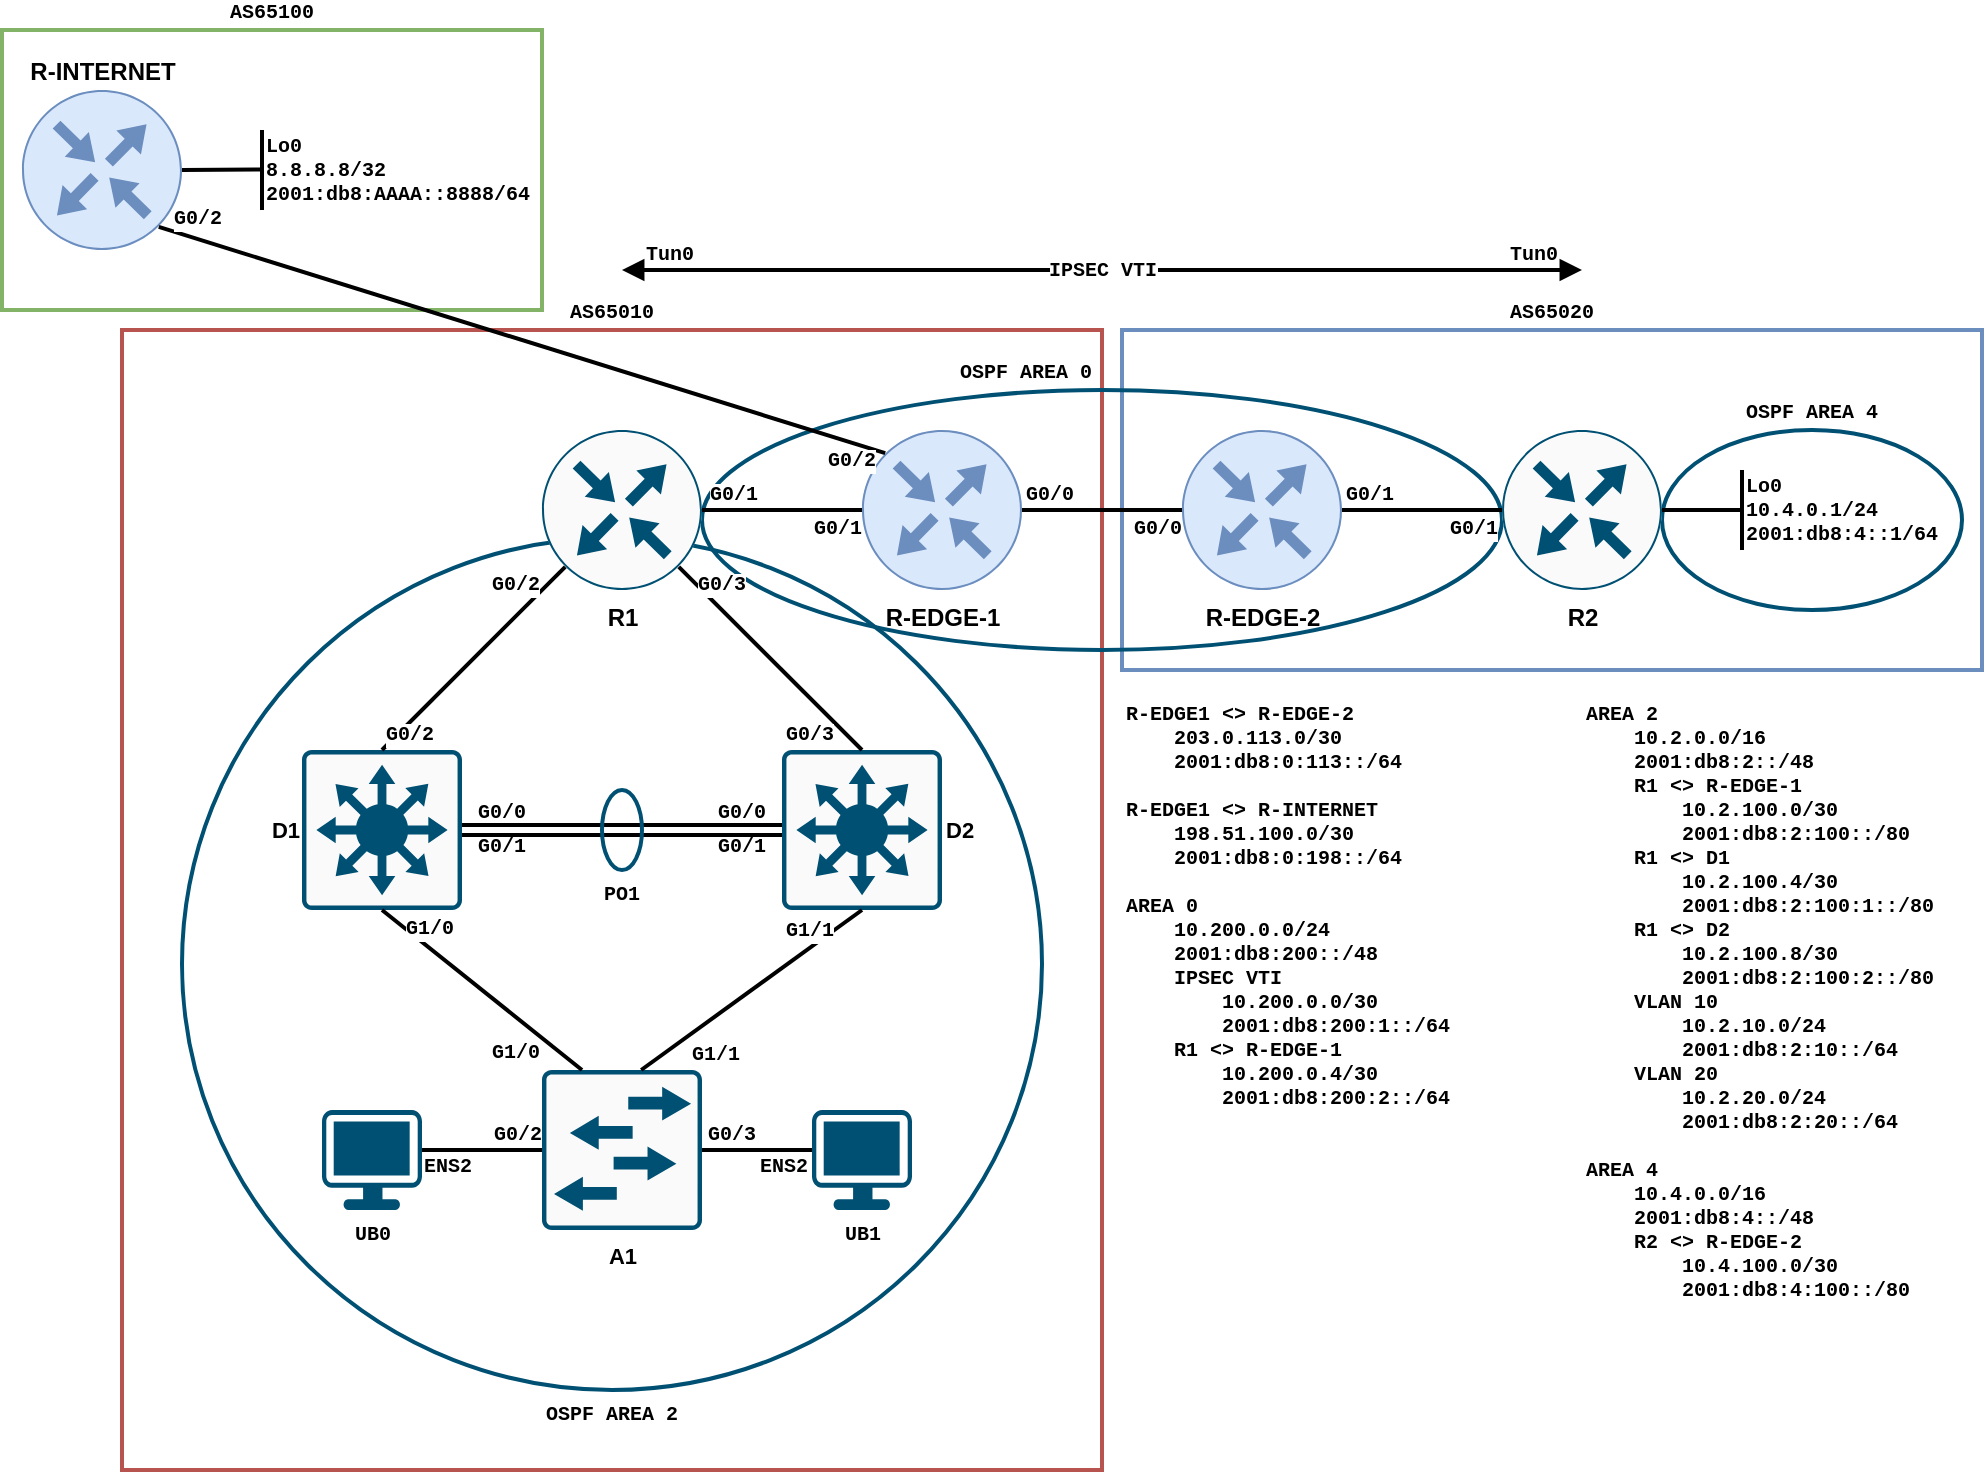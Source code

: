 <mxfile version="15.8.4" type="device"><diagram id="chFtXzUA8_V3sJcirzjv" name="Page-1"><mxGraphModel dx="555" dy="422" grid="1" gridSize="10" guides="1" tooltips="1" connect="1" arrows="1" fold="1" page="1" pageScale="1" pageWidth="1169" pageHeight="827" math="0" shadow="0"><root><mxCell id="0"/><mxCell id="1" parent="0"/><mxCell id="9s6tczKvdwL0yz6AbyHr-32" value="AS65020" style="rounded=0;whiteSpace=wrap;html=1;sketch=0;pointerEvents=1;fontFamily=Courier New;fontSize=10;strokeColor=#6c8ebf;fillColor=none;verticalAlign=bottom;strokeWidth=2;labelPosition=center;verticalLabelPosition=top;align=center;fontStyle=1" parent="1" vertex="1"><mxGeometry x="650" y="220" width="430" height="170" as="geometry"/></mxCell><mxCell id="9s6tczKvdwL0yz6AbyHr-66" value="OSPF AREA 4" style="ellipse;whiteSpace=wrap;html=1;sketch=0;pointerEvents=1;fontFamily=Courier New;fontSize=10;strokeColor=#005073;strokeWidth=2;fillColor=none;verticalAlign=bottom;labelPosition=center;verticalLabelPosition=top;align=center;fontStyle=1" parent="1" vertex="1"><mxGeometry x="920" y="270" width="150" height="90" as="geometry"/></mxCell><mxCell id="9s6tczKvdwL0yz6AbyHr-83" value="AS65100" style="rounded=0;whiteSpace=wrap;html=1;sketch=0;pointerEvents=1;fontFamily=Courier New;fontSize=10;strokeColor=#82b366;fillColor=none;verticalAlign=bottom;strokeWidth=2;labelPosition=center;verticalLabelPosition=top;align=center;fontStyle=1" parent="1" vertex="1"><mxGeometry x="90" y="70" width="270" height="140" as="geometry"/></mxCell><mxCell id="9s6tczKvdwL0yz6AbyHr-67" value="OSPF AREA 2" style="ellipse;whiteSpace=wrap;html=1;sketch=0;pointerEvents=1;fontFamily=Courier New;fontSize=10;strokeColor=#005073;strokeWidth=2;fillColor=none;verticalAlign=top;labelPosition=center;verticalLabelPosition=bottom;align=center;fontStyle=1" parent="1" vertex="1"><mxGeometry x="180" y="324" width="430" height="426" as="geometry"/></mxCell><mxCell id="9s6tczKvdwL0yz6AbyHr-65" value="AS65010" style="rounded=0;whiteSpace=wrap;html=1;sketch=0;pointerEvents=1;fontFamily=Courier New;fontSize=10;strokeColor=#b85450;fillColor=none;verticalAlign=bottom;strokeWidth=2;labelPosition=center;verticalLabelPosition=top;align=center;fontStyle=1" parent="1" vertex="1"><mxGeometry x="150" y="220" width="490" height="570" as="geometry"/></mxCell><mxCell id="9s6tczKvdwL0yz6AbyHr-72" value="OSPF AREA 0" style="ellipse;whiteSpace=wrap;html=1;sketch=0;pointerEvents=1;fontFamily=Courier New;fontSize=10;strokeColor=#005073;strokeWidth=2;fillColor=none;verticalAlign=bottom;labelPosition=left;verticalLabelPosition=top;align=right;fontStyle=1;spacingLeft=0;spacingRight=-197;spacingBottom=0;" parent="1" vertex="1"><mxGeometry x="440" y="250" width="400" height="130" as="geometry"/></mxCell><mxCell id="9s6tczKvdwL0yz6AbyHr-1" value="R-EDGE-1" style="sketch=0;points=[[0.5,0,0],[1,0.5,0],[0.5,1,0],[0,0.5,0],[0.145,0.145,0],[0.856,0.145,0],[0.855,0.856,0],[0.145,0.855,0]];verticalLabelPosition=bottom;html=1;verticalAlign=top;aspect=fixed;align=center;pointerEvents=1;shape=mxgraph.cisco19.rect;prIcon=router;fillColor=#dae8fc;strokeColor=#6c8ebf;fontStyle=1" parent="1" vertex="1"><mxGeometry x="520" y="270" width="80" height="80" as="geometry"/></mxCell><mxCell id="9s6tczKvdwL0yz6AbyHr-7" value="R-EDGE-2" style="sketch=0;points=[[0.5,0,0],[1,0.5,0],[0.5,1,0],[0,0.5,0],[0.145,0.145,0],[0.856,0.145,0],[0.855,0.856,0],[0.145,0.855,0]];verticalLabelPosition=bottom;html=1;verticalAlign=top;aspect=fixed;align=center;pointerEvents=1;shape=mxgraph.cisco19.rect;prIcon=router;fillColor=#dae8fc;strokeColor=#6c8ebf;fontStyle=1" parent="1" vertex="1"><mxGeometry x="680" y="270" width="80" height="80" as="geometry"/></mxCell><mxCell id="9s6tczKvdwL0yz6AbyHr-12" value="" style="endArrow=none;html=1;rounded=0;strokeWidth=2;jumpStyle=gap;endFill=0;exitX=1;exitY=0.5;exitDx=0;exitDy=0;exitPerimeter=0;entryX=0;entryY=0.5;entryDx=0;entryDy=0;entryPerimeter=0;" parent="1" source="9s6tczKvdwL0yz6AbyHr-1" target="9s6tczKvdwL0yz6AbyHr-7" edge="1"><mxGeometry relative="1" as="geometry"><mxPoint x="720" y="340" as="sourcePoint"/><mxPoint x="880" y="340" as="targetPoint"/></mxGeometry></mxCell><mxCell id="9s6tczKvdwL0yz6AbyHr-14" value="G0/0" style="edgeLabel;resizable=0;html=1;align=left;verticalAlign=bottom;sketch=0;pointerEvents=1;strokeColor=#005073;fillColor=#FAFAFA;fontFamily=Courier New;fontStyle=1;fontSize=10;" parent="9s6tczKvdwL0yz6AbyHr-12" connectable="0" vertex="1"><mxGeometry x="-1" relative="1" as="geometry"/></mxCell><mxCell id="9s6tczKvdwL0yz6AbyHr-15" value="G0/0" style="edgeLabel;resizable=0;html=1;align=right;verticalAlign=bottom;sketch=0;pointerEvents=1;strokeColor=#005073;fillColor=#FAFAFA;fontFamily=Courier New;fontStyle=1;fontSize=10;" parent="9s6tczKvdwL0yz6AbyHr-12" connectable="0" vertex="1"><mxGeometry x="1" relative="1" as="geometry"><mxPoint y="17" as="offset"/></mxGeometry></mxCell><mxCell id="9s6tczKvdwL0yz6AbyHr-17" value="" style="endArrow=none;html=1;rounded=0;strokeWidth=2;jumpStyle=gap;endFill=0;exitX=1;exitY=0.5;exitDx=0;exitDy=0;exitPerimeter=0;entryX=0;entryY=0.5;entryDx=0;entryDy=0;entryPerimeter=0;fontFamily=Courier New;fontStyle=1" parent="1" source="9s6tczKvdwL0yz6AbyHr-7" target="9s6tczKvdwL0yz6AbyHr-16" edge="1"><mxGeometry relative="1" as="geometry"><mxPoint x="610" y="320.0" as="sourcePoint"/><mxPoint x="730" y="320.0" as="targetPoint"/></mxGeometry></mxCell><mxCell id="9s6tczKvdwL0yz6AbyHr-18" value="G0/1" style="edgeLabel;resizable=0;html=1;align=left;verticalAlign=bottom;sketch=0;pointerEvents=1;strokeColor=#005073;fillColor=#FAFAFA;fontFamily=Courier New;fontStyle=1;fontSize=10;" parent="9s6tczKvdwL0yz6AbyHr-17" connectable="0" vertex="1"><mxGeometry x="-1" relative="1" as="geometry"/></mxCell><mxCell id="9s6tczKvdwL0yz6AbyHr-19" value="G0/1" style="edgeLabel;resizable=0;html=1;align=right;verticalAlign=bottom;sketch=0;pointerEvents=1;strokeColor=#005073;fillColor=#FAFAFA;fontFamily=Courier New;fontStyle=1;fontSize=10;" parent="9s6tczKvdwL0yz6AbyHr-17" connectable="0" vertex="1"><mxGeometry x="1" relative="1" as="geometry"><mxPoint x="-2" y="17" as="offset"/></mxGeometry></mxCell><mxCell id="9s6tczKvdwL0yz6AbyHr-31" style="edgeStyle=none;rounded=0;jumpStyle=gap;orthogonalLoop=1;jettySize=auto;html=1;exitX=0;exitY=0.5;exitDx=0;exitDy=0;exitPerimeter=0;fontFamily=Courier New;fontSize=10;endArrow=none;endFill=0;strokeWidth=2;align=left;" parent="1" source="9s6tczKvdwL0yz6AbyHr-29" edge="1"><mxGeometry relative="1" as="geometry"><mxPoint x="920" y="310" as="targetPoint"/></mxGeometry></mxCell><mxCell id="9s6tczKvdwL0yz6AbyHr-29" value="Lo0&lt;br style=&quot;font-size: 10px&quot;&gt;10.4.0.1/24&lt;br&gt;2001:db8:4::1/64" style="endArrow=none;html=1;rounded=0;strokeWidth=2;jumpStyle=gap;align=left;spacingRight=10;points=[[0,0.5,0]];fontFamily=Courier New;fontStyle=1;fontSize=10;" parent="1" edge="1"><mxGeometry width="50" height="50" relative="1" as="geometry"><mxPoint x="960" y="330" as="sourcePoint"/><mxPoint x="960" y="290" as="targetPoint"/><Array as="points"/></mxGeometry></mxCell><mxCell id="9s6tczKvdwL0yz6AbyHr-33" value="D1" style="points=[&#10;    [0.015,0.015,0],&#10;    [0.985,0.015,0],&#10;    [0.985,0.985,0],&#10;    [0.015,0.985,0],&#10;&#10;    [0.12,0,0],&#10;    [0.25,0,0],&#10;    [0.37,0,0],&#10;    [0.5,0,0],&#10;    [0.62,0,0],&#10;    [0.75,0,0],&#10;    [0.87,0,0],&#10;    &#10;    [1,0.12,0],&#10;    [1,0.25,0],&#10;    [1,0.37,0],&#10;    [1,0.5,0],&#10;    [1,0.62,0],&#10;    [1,0.75,0],&#10;    [1,0.87,0],&#10;    &#10;    [0.12,1,0],&#10;    [0.25,1,0],&#10;    [0.37,1,0],&#10;    [0.5,1,0],&#10;    [0.62,1,0],&#10;    [0.75,1,0],&#10;    [0.87,1,0],&#10;    &#10;    [0,0.12,0],&#10;    [0,0.25,0],&#10;    [0,0.37,0],&#10;    [0,0.5,0],&#10;    [0,0.62,0],&#10;    [0,0.75,0],&#10;    [0,0.87,0]&#10;];sketch=0;verticalLabelPosition=middle;html=1;verticalAlign=middle;aspect=fixed;align=right;pointerEvents=1;shape=mxgraph.cisco19.rect;prIcon=l3_switch;fillColor=#FAFAFA;strokeColor=#005073;fontStyle=1;fontFamily=Helvetica;fontSize=11;labelPosition=left;" parent="1" vertex="1"><mxGeometry x="240" y="430" width="80" height="80" as="geometry"/></mxCell><mxCell id="9s6tczKvdwL0yz6AbyHr-34" value="D2" style="points=[&#10;    [0.015,0.015,0],&#10;    [0.985,0.015,0],&#10;    [0.985,0.985,0],&#10;    [0.015,0.985,0],&#10;&#10;    [0.12,0,0],&#10;    [0.25,0,0],&#10;    [0.37,0,0],&#10;    [0.5,0,0],&#10;    [0.62,0,0],&#10;    [0.75,0,0],&#10;    [0.87,0,0],&#10;    &#10;    [1,0.12,0],&#10;    [1,0.25,0],&#10;    [1,0.37,0],&#10;    [1,0.5,0],&#10;    [1,0.62,0],&#10;    [1,0.75,0],&#10;    [1,0.87,0],&#10;    &#10;    [0.12,1,0],&#10;    [0.25,1,0],&#10;    [0.37,1,0],&#10;    [0.5,1,0],&#10;    [0.62,1,0],&#10;    [0.75,1,0],&#10;    [0.87,1,0],&#10;    &#10;    [0,0.12,0],&#10;    [0,0.25,0],&#10;    [0,0.37,0],&#10;    [0,0.5,0],&#10;    [0,0.62,0],&#10;    [0,0.75,0],&#10;    [0,0.87,0]&#10;];sketch=0;verticalLabelPosition=middle;html=1;verticalAlign=middle;aspect=fixed;align=left;pointerEvents=1;shape=mxgraph.cisco19.rect;prIcon=l3_switch;fillColor=#FAFAFA;strokeColor=#005073;fontStyle=1;fontFamily=Helvetica;fontSize=11;labelPosition=right;" parent="1" vertex="1"><mxGeometry x="480" y="430" width="80" height="80" as="geometry"/></mxCell><mxCell id="9s6tczKvdwL0yz6AbyHr-35" value="" style="shape=link;html=1;rounded=0;fontSize=10;endArrow=none;endFill=0;strokeWidth=2;jumpStyle=gap;entryX=0;entryY=0.5;entryDx=0;entryDy=0;entryPerimeter=0;exitX=1;exitY=0.5;exitDx=0;exitDy=0;exitPerimeter=0;" parent="1" source="9s6tczKvdwL0yz6AbyHr-33" target="9s6tczKvdwL0yz6AbyHr-34" edge="1"><mxGeometry width="100" relative="1" as="geometry"><mxPoint x="340" y="540" as="sourcePoint"/><mxPoint x="440" y="540" as="targetPoint"/></mxGeometry></mxCell><mxCell id="9s6tczKvdwL0yz6AbyHr-36" value="PO1" style="ellipse;whiteSpace=wrap;html=1;sketch=0;pointerEvents=1;fontFamily=Courier New;fontSize=10;strokeColor=#005073;strokeWidth=2;fillColor=none;verticalAlign=top;labelPosition=center;verticalLabelPosition=bottom;align=center;fontStyle=1" parent="1" vertex="1"><mxGeometry x="390" y="450" width="20" height="40" as="geometry"/></mxCell><mxCell id="9s6tczKvdwL0yz6AbyHr-16" value="R2" style="sketch=0;points=[[0.5,0,0],[1,0.5,0],[0.5,1,0],[0,0.5,0],[0.145,0.145,0],[0.856,0.145,0],[0.855,0.856,0],[0.145,0.855,0]];verticalLabelPosition=bottom;html=1;verticalAlign=top;aspect=fixed;align=center;pointerEvents=1;shape=mxgraph.cisco19.rect;prIcon=router;fillColor=#FAFAFA;strokeColor=#005073;fontStyle=1" parent="1" vertex="1"><mxGeometry x="840" y="270" width="80" height="80" as="geometry"/></mxCell><mxCell id="9s6tczKvdwL0yz6AbyHr-38" value="R1" style="sketch=0;points=[[0.5,0,0],[1,0.5,0],[0.5,1,0],[0,0.5,0],[0.145,0.145,0],[0.856,0.145,0],[0.855,0.856,0],[0.145,0.855,0]];verticalLabelPosition=bottom;html=1;verticalAlign=top;aspect=fixed;align=center;pointerEvents=1;shape=mxgraph.cisco19.rect;prIcon=router;fillColor=#FAFAFA;strokeColor=#005073;fontStyle=1" parent="1" vertex="1"><mxGeometry x="360" y="270" width="80" height="80" as="geometry"/></mxCell><mxCell id="9s6tczKvdwL0yz6AbyHr-39" value="" style="endArrow=none;html=1;rounded=0;strokeWidth=2;jumpStyle=gap;endFill=0;exitX=1;exitY=0.5;exitDx=0;exitDy=0;exitPerimeter=0;entryX=0;entryY=0.5;entryDx=0;entryDy=0;entryPerimeter=0;" parent="1" source="9s6tczKvdwL0yz6AbyHr-38" target="9s6tczKvdwL0yz6AbyHr-1" edge="1"><mxGeometry relative="1" as="geometry"><mxPoint x="610" y="320.0" as="sourcePoint"/><mxPoint x="490" y="370" as="targetPoint"/></mxGeometry></mxCell><mxCell id="9s6tczKvdwL0yz6AbyHr-40" value="G0/1" style="edgeLabel;resizable=0;html=1;align=left;verticalAlign=bottom;sketch=0;pointerEvents=1;strokeColor=#005073;fillColor=#FAFAFA;fontFamily=Courier New;fontStyle=1;fontSize=10;" parent="9s6tczKvdwL0yz6AbyHr-39" connectable="0" vertex="1"><mxGeometry x="-1" relative="1" as="geometry"><mxPoint x="2" as="offset"/></mxGeometry></mxCell><mxCell id="9s6tczKvdwL0yz6AbyHr-41" value="G0/1" style="edgeLabel;resizable=0;html=1;align=right;verticalAlign=bottom;sketch=0;pointerEvents=1;strokeColor=#005073;fillColor=#FAFAFA;fontFamily=Courier New;fontStyle=1;fontSize=10;" parent="9s6tczKvdwL0yz6AbyHr-39" connectable="0" vertex="1"><mxGeometry x="1" relative="1" as="geometry"><mxPoint y="17" as="offset"/></mxGeometry></mxCell><mxCell id="9s6tczKvdwL0yz6AbyHr-43" value="" style="endArrow=none;html=1;rounded=0;strokeWidth=2;jumpStyle=gap;endFill=0;exitX=0.5;exitY=0;exitDx=0;exitDy=0;exitPerimeter=0;entryX=0.145;entryY=0.855;entryDx=0;entryDy=0;entryPerimeter=0;" parent="1" source="9s6tczKvdwL0yz6AbyHr-33" target="9s6tczKvdwL0yz6AbyHr-38" edge="1"><mxGeometry relative="1" as="geometry"><mxPoint x="250" y="410.0" as="sourcePoint"/><mxPoint x="330" y="410.0" as="targetPoint"/></mxGeometry></mxCell><mxCell id="9s6tczKvdwL0yz6AbyHr-44" value="G0/2" style="edgeLabel;resizable=0;html=1;align=left;verticalAlign=bottom;sketch=0;pointerEvents=1;strokeColor=#005073;fillColor=#FAFAFA;fontFamily=Courier New;fontStyle=1;fontSize=10;" parent="9s6tczKvdwL0yz6AbyHr-43" connectable="0" vertex="1"><mxGeometry x="-1" relative="1" as="geometry"/></mxCell><mxCell id="9s6tczKvdwL0yz6AbyHr-45" value="G0/2" style="edgeLabel;resizable=0;html=1;align=right;verticalAlign=bottom;sketch=0;pointerEvents=1;strokeColor=#005073;fillColor=#FAFAFA;fontFamily=Courier New;fontStyle=1;fontSize=10;" parent="9s6tczKvdwL0yz6AbyHr-43" connectable="0" vertex="1"><mxGeometry x="1" relative="1" as="geometry"><mxPoint x="-12" y="17" as="offset"/></mxGeometry></mxCell><mxCell id="9s6tczKvdwL0yz6AbyHr-46" value="" style="endArrow=none;html=1;rounded=0;strokeWidth=2;jumpStyle=gap;endFill=0;exitX=0.5;exitY=0;exitDx=0;exitDy=0;exitPerimeter=0;entryX=0.855;entryY=0.856;entryDx=0;entryDy=0;entryPerimeter=0;" parent="1" source="9s6tczKvdwL0yz6AbyHr-34" target="9s6tczKvdwL0yz6AbyHr-38" edge="1"><mxGeometry relative="1" as="geometry"><mxPoint x="420" y="530.0" as="sourcePoint"/><mxPoint x="471.6" y="358.4" as="targetPoint"/></mxGeometry></mxCell><mxCell id="9s6tczKvdwL0yz6AbyHr-47" value="G0/3" style="edgeLabel;resizable=0;html=1;align=left;verticalAlign=bottom;sketch=0;pointerEvents=1;strokeColor=#005073;fillColor=#FAFAFA;fontFamily=Courier New;fontStyle=1;fontSize=10;" parent="9s6tczKvdwL0yz6AbyHr-46" connectable="0" vertex="1"><mxGeometry x="-1" relative="1" as="geometry"><mxPoint x="-40" as="offset"/></mxGeometry></mxCell><mxCell id="9s6tczKvdwL0yz6AbyHr-48" value="G0/3" style="edgeLabel;resizable=0;html=1;align=right;verticalAlign=bottom;sketch=0;pointerEvents=1;strokeColor=#005073;fillColor=#FAFAFA;fontFamily=Courier New;fontStyle=1;fontSize=10;" parent="9s6tczKvdwL0yz6AbyHr-46" connectable="0" vertex="1"><mxGeometry x="1" relative="1" as="geometry"><mxPoint x="34" y="17" as="offset"/></mxGeometry></mxCell><mxCell id="9s6tczKvdwL0yz6AbyHr-49" value="A1" style="points=[&#10;    [0.015,0.015,0],&#10;    [0.985,0.015,0],&#10;    [0.985,0.985,0],&#10;    [0.015,0.985,0],&#10;&#10;    [0.12,0,0],&#10;    [0.25,0,0],&#10;    [0.37,0,0],&#10;    [0.5,0,0],&#10;    [0.62,0,0],&#10;    [0.75,0,0],&#10;    [0.87,0,0],&#10;    &#10;    [1,0.12,0],&#10;    [1,0.25,0],&#10;    [1,0.37,0],&#10;    [1,0.5,0],&#10;    [1,0.62,0],&#10;    [1,0.75,0],&#10;    [1,0.87,0],&#10;    &#10;    [0.12,1,0],&#10;    [0.25,1,0],&#10;    [0.37,1,0],&#10;    [0.5,1,0],&#10;    [0.62,1,0],&#10;    [0.75,1,0],&#10;    [0.87,1,0],&#10;    &#10;    [0,0.12,0],&#10;    [0,0.25,0],&#10;    [0,0.37,0],&#10;    [0,0.5,0],&#10;    [0,0.62,0],&#10;    [0,0.75,0],&#10;    [0,0.87,0]&#10;];&#10;verticalLabelPosition=bottom;html=1;verticalAlign=top;aspect=fixed;align=center;pointerEvents=1;shape=mxgraph.cisco19.rect;prIcon=l2_switch;fillColor=#FAFAFA;strokeColor=#005073;fontStyle=1;labelPosition=center;verticalLabelPosition=bottom;sketch=0;fontFamily=Helvetica;fontSize=11;" parent="1" vertex="1"><mxGeometry x="360" y="590" width="80" height="80" as="geometry"/></mxCell><mxCell id="9s6tczKvdwL0yz6AbyHr-50" value="" style="endArrow=none;html=1;rounded=0;strokeWidth=2;jumpStyle=gap;endFill=0;exitX=0.5;exitY=1;exitDx=0;exitDy=0;exitPerimeter=0;entryX=0.25;entryY=0;entryDx=0;entryDy=0;entryPerimeter=0;" parent="1" source="9s6tczKvdwL0yz6AbyHr-33" target="9s6tczKvdwL0yz6AbyHr-49" edge="1"><mxGeometry relative="1" as="geometry"><mxPoint x="210" y="670.0" as="sourcePoint"/><mxPoint x="261.6" y="578.4" as="targetPoint"/></mxGeometry></mxCell><mxCell id="9s6tczKvdwL0yz6AbyHr-51" value="G1/0" style="edgeLabel;resizable=0;html=1;align=left;verticalAlign=bottom;sketch=0;pointerEvents=1;strokeColor=#005073;fillColor=#FAFAFA;fontFamily=Courier New;fontStyle=1;fontSize=10;" parent="9s6tczKvdwL0yz6AbyHr-50" connectable="0" vertex="1"><mxGeometry x="-1" relative="1" as="geometry"><mxPoint x="10" y="17" as="offset"/></mxGeometry></mxCell><mxCell id="9s6tczKvdwL0yz6AbyHr-52" value="G1/0" style="edgeLabel;resizable=0;html=1;align=right;verticalAlign=bottom;sketch=0;pointerEvents=1;strokeColor=#005073;fillColor=#FAFAFA;fontFamily=Courier New;fontStyle=1;fontSize=10;" parent="9s6tczKvdwL0yz6AbyHr-50" connectable="0" vertex="1"><mxGeometry x="1" relative="1" as="geometry"><mxPoint x="-20" as="offset"/></mxGeometry></mxCell><mxCell id="9s6tczKvdwL0yz6AbyHr-53" value="G0/0" style="text;html=1;strokeColor=none;fillColor=none;align=center;verticalAlign=middle;whiteSpace=wrap;rounded=0;sketch=0;pointerEvents=1;fontFamily=Courier New;fontSize=10;fontStyle=1" parent="1" vertex="1"><mxGeometry x="320" y="456" width="40" height="10" as="geometry"/></mxCell><mxCell id="9s6tczKvdwL0yz6AbyHr-75" value="" style="edgeStyle=none;rounded=0;jumpStyle=gap;orthogonalLoop=1;jettySize=auto;html=1;fontFamily=Courier New;fontSize=10;startArrow=block;startFill=1;endArrow=block;endFill=1;strokeWidth=2;" parent="1" source="9s6tczKvdwL0yz6AbyHr-54" target="9s6tczKvdwL0yz6AbyHr-33" edge="1"><mxGeometry relative="1" as="geometry"/></mxCell><mxCell id="9s6tczKvdwL0yz6AbyHr-54" value="G0/1" style="text;html=1;strokeColor=none;fillColor=none;align=center;verticalAlign=middle;whiteSpace=wrap;rounded=0;sketch=0;pointerEvents=1;fontFamily=Courier New;fontSize=10;fontStyle=1" parent="1" vertex="1"><mxGeometry x="320" y="473" width="40" height="10" as="geometry"/></mxCell><mxCell id="9s6tczKvdwL0yz6AbyHr-55" value="G0/0" style="text;html=1;strokeColor=none;fillColor=none;align=center;verticalAlign=middle;whiteSpace=wrap;rounded=0;sketch=0;pointerEvents=1;fontFamily=Courier New;fontSize=10;fontStyle=1" parent="1" vertex="1"><mxGeometry x="440" y="456" width="40" height="10" as="geometry"/></mxCell><mxCell id="9s6tczKvdwL0yz6AbyHr-56" value="G0/1" style="text;html=1;strokeColor=none;fillColor=none;align=center;verticalAlign=middle;whiteSpace=wrap;rounded=0;sketch=0;pointerEvents=1;fontFamily=Courier New;fontSize=10;fontStyle=1" parent="1" vertex="1"><mxGeometry x="440" y="473" width="40" height="10" as="geometry"/></mxCell><mxCell id="9s6tczKvdwL0yz6AbyHr-57" value="" style="endArrow=none;html=1;rounded=0;strokeWidth=2;jumpStyle=gap;endFill=0;exitX=0.5;exitY=1;exitDx=0;exitDy=0;exitPerimeter=0;entryX=0.62;entryY=0;entryDx=0;entryDy=0;entryPerimeter=0;" parent="1" source="9s6tczKvdwL0yz6AbyHr-34" target="9s6tczKvdwL0yz6AbyHr-49" edge="1"><mxGeometry relative="1" as="geometry"><mxPoint x="290" y="520" as="sourcePoint"/><mxPoint x="390" y="600" as="targetPoint"/></mxGeometry></mxCell><mxCell id="9s6tczKvdwL0yz6AbyHr-58" value="G1/1" style="edgeLabel;resizable=0;html=1;align=left;verticalAlign=bottom;sketch=0;pointerEvents=1;strokeColor=#005073;fillColor=#FAFAFA;fontFamily=Courier New;fontStyle=1;fontSize=10;" parent="9s6tczKvdwL0yz6AbyHr-57" connectable="0" vertex="1"><mxGeometry x="-1" relative="1" as="geometry"><mxPoint x="-40" y="18" as="offset"/></mxGeometry></mxCell><mxCell id="9s6tczKvdwL0yz6AbyHr-59" value="G1/1" style="edgeLabel;resizable=0;html=1;align=right;verticalAlign=bottom;sketch=0;pointerEvents=1;strokeColor=#005073;fillColor=#FAFAFA;fontFamily=Courier New;fontStyle=1;fontSize=10;" parent="9s6tczKvdwL0yz6AbyHr-57" connectable="0" vertex="1"><mxGeometry x="1" relative="1" as="geometry"><mxPoint x="50" as="offset"/></mxGeometry></mxCell><mxCell id="9s6tczKvdwL0yz6AbyHr-60" value="UB0" style="points=[[0.03,0.03,0],[0.5,0,0],[0.97,0.03,0],[1,0.4,0],[0.97,0.745,0],[0.5,1,0],[0.03,0.745,0],[0,0.4,0]];verticalLabelPosition=bottom;sketch=0;html=1;verticalAlign=top;align=center;pointerEvents=1;shape=mxgraph.cisco19.workstation;fillColor=#005073;strokeColor=none;fontFamily=Courier New;fontSize=10;fontStyle=1" parent="1" vertex="1"><mxGeometry x="250" y="610" width="50" height="50" as="geometry"/></mxCell><mxCell id="9s6tczKvdwL0yz6AbyHr-62" value="" style="endArrow=none;html=1;rounded=0;strokeWidth=2;jumpStyle=gap;endFill=0;exitX=1;exitY=0.4;exitDx=0;exitDy=0;exitPerimeter=0;entryX=0;entryY=0.5;entryDx=0;entryDy=0;entryPerimeter=0;" parent="1" source="9s6tczKvdwL0yz6AbyHr-60" target="9s6tczKvdwL0yz6AbyHr-49" edge="1"><mxGeometry relative="1" as="geometry"><mxPoint x="290" y="520.0" as="sourcePoint"/><mxPoint x="390" y="600.0" as="targetPoint"/></mxGeometry></mxCell><mxCell id="9s6tczKvdwL0yz6AbyHr-63" value="ENS2" style="edgeLabel;resizable=0;html=1;align=left;verticalAlign=bottom;sketch=0;pointerEvents=1;strokeColor=#005073;fillColor=#FAFAFA;fontFamily=Courier New;fontStyle=1;fontSize=10;" parent="9s6tczKvdwL0yz6AbyHr-62" connectable="0" vertex="1"><mxGeometry x="-1" relative="1" as="geometry"><mxPoint x="-1" y="16" as="offset"/></mxGeometry></mxCell><mxCell id="9s6tczKvdwL0yz6AbyHr-64" value="G0/2" style="edgeLabel;resizable=0;html=1;align=right;verticalAlign=bottom;sketch=0;pointerEvents=1;strokeColor=#005073;fillColor=#FAFAFA;fontFamily=Courier New;fontStyle=1;fontSize=10;" parent="9s6tczKvdwL0yz6AbyHr-62" connectable="0" vertex="1"><mxGeometry x="1" relative="1" as="geometry"><mxPoint as="offset"/></mxGeometry></mxCell><mxCell id="9s6tczKvdwL0yz6AbyHr-68" value="" style="endArrow=block;html=1;rounded=0;fontFamily=Courier New;fontSize=10;strokeWidth=2;jumpStyle=gap;startArrow=block;startFill=1;endFill=1;fontStyle=1" parent="1" edge="1"><mxGeometry relative="1" as="geometry"><mxPoint x="400" y="190" as="sourcePoint"/><mxPoint x="880" y="190" as="targetPoint"/></mxGeometry></mxCell><mxCell id="9s6tczKvdwL0yz6AbyHr-69" value="IPSEC VTI" style="edgeLabel;resizable=0;html=1;align=center;verticalAlign=middle;sketch=0;pointerEvents=1;fontFamily=Courier New;fontSize=10;strokeColor=#005073;strokeWidth=2;fillColor=none;fontStyle=1" parent="9s6tczKvdwL0yz6AbyHr-68" connectable="0" vertex="1"><mxGeometry relative="1" as="geometry"/></mxCell><mxCell id="9s6tczKvdwL0yz6AbyHr-70" value="Tun0" style="edgeLabel;resizable=0;html=1;align=left;verticalAlign=bottom;sketch=0;pointerEvents=1;fontFamily=Courier New;fontSize=10;strokeColor=#005073;strokeWidth=2;fillColor=none;fontStyle=1" parent="9s6tczKvdwL0yz6AbyHr-68" connectable="0" vertex="1"><mxGeometry x="-1" relative="1" as="geometry"><mxPoint x="10" as="offset"/></mxGeometry></mxCell><mxCell id="9s6tczKvdwL0yz6AbyHr-71" value="Tun0" style="edgeLabel;resizable=0;html=1;align=right;verticalAlign=bottom;sketch=0;pointerEvents=1;fontFamily=Courier New;fontSize=10;strokeColor=#005073;strokeWidth=2;fillColor=none;fontStyle=1" parent="9s6tczKvdwL0yz6AbyHr-68" connectable="0" vertex="1"><mxGeometry x="1" relative="1" as="geometry"><mxPoint x="-12" as="offset"/></mxGeometry></mxCell><mxCell id="9s6tczKvdwL0yz6AbyHr-86" style="edgeStyle=none;rounded=0;jumpStyle=gap;orthogonalLoop=1;jettySize=auto;html=1;exitX=1;exitY=0.5;exitDx=0;exitDy=0;exitPerimeter=0;fontFamily=Courier New;fontSize=10;startArrow=none;startFill=0;endArrow=none;endFill=0;strokeWidth=2;" parent="1" source="9s6tczKvdwL0yz6AbyHr-73" edge="1"><mxGeometry relative="1" as="geometry"><mxPoint x="220" y="139.724" as="targetPoint"/></mxGeometry></mxCell><mxCell id="9s6tczKvdwL0yz6AbyHr-73" value="R-INTERNET" style="sketch=0;points=[[0.5,0,0],[1,0.5,0],[0.5,1,0],[0,0.5,0],[0.145,0.145,0],[0.856,0.145,0],[0.855,0.856,0],[0.145,0.855,0]];verticalLabelPosition=top;html=1;verticalAlign=bottom;aspect=fixed;align=center;pointerEvents=1;shape=mxgraph.cisco19.rect;prIcon=router;fillColor=#dae8fc;strokeColor=#6c8ebf;fontStyle=1;labelPosition=center;" parent="1" vertex="1"><mxGeometry x="100" y="100" width="80" height="80" as="geometry"/></mxCell><mxCell id="9s6tczKvdwL0yz6AbyHr-80" value="" style="endArrow=none;html=1;rounded=0;strokeWidth=2;jumpStyle=gap;endFill=0;exitX=0.855;exitY=0.856;exitDx=0;exitDy=0;exitPerimeter=0;entryX=0.145;entryY=0.145;entryDx=0;entryDy=0;entryPerimeter=0;" parent="1" source="9s6tczKvdwL0yz6AbyHr-73" target="9s6tczKvdwL0yz6AbyHr-1" edge="1"><mxGeometry relative="1" as="geometry"><mxPoint x="450" y="320.0" as="sourcePoint"/><mxPoint x="530" y="320.0" as="targetPoint"/></mxGeometry></mxCell><mxCell id="9s6tczKvdwL0yz6AbyHr-81" value="G0/2" style="edgeLabel;resizable=0;html=1;align=left;verticalAlign=bottom;sketch=0;pointerEvents=1;strokeColor=#005073;fillColor=#FAFAFA;fontFamily=Courier New;fontStyle=1;fontSize=10;" parent="9s6tczKvdwL0yz6AbyHr-80" connectable="0" vertex="1"><mxGeometry x="-1" relative="1" as="geometry"><mxPoint x="6" y="4" as="offset"/></mxGeometry></mxCell><mxCell id="9s6tczKvdwL0yz6AbyHr-82" value="G0/2" style="edgeLabel;resizable=0;html=1;align=right;verticalAlign=bottom;sketch=0;pointerEvents=1;strokeColor=#005073;fillColor=#FAFAFA;fontFamily=Courier New;fontStyle=1;fontSize=10;" parent="9s6tczKvdwL0yz6AbyHr-80" connectable="0" vertex="1"><mxGeometry x="1" relative="1" as="geometry"><mxPoint x="-4" y="12" as="offset"/></mxGeometry></mxCell><mxCell id="9s6tczKvdwL0yz6AbyHr-84" value="Lo0&lt;br style=&quot;font-size: 10px&quot;&gt;8.8.8.8/32&lt;br&gt;2001:db8:AAAA::8888/64" style="endArrow=none;html=1;rounded=0;strokeWidth=2;jumpStyle=gap;align=left;spacingRight=10;points=[[0,0.5,0]];fontFamily=Courier New;fontStyle=1;fontSize=10;" parent="1" edge="1"><mxGeometry width="50" height="50" relative="1" as="geometry"><mxPoint x="220" y="160" as="sourcePoint"/><mxPoint x="220" y="120" as="targetPoint"/><Array as="points"><mxPoint x="220" y="140"/></Array></mxGeometry></mxCell><mxCell id="9s6tczKvdwL0yz6AbyHr-87" value="UB1" style="points=[[0.03,0.03,0],[0.5,0,0],[0.97,0.03,0],[1,0.4,0],[0.97,0.745,0],[0.5,1,0],[0.03,0.745,0],[0,0.4,0]];verticalLabelPosition=bottom;sketch=0;html=1;verticalAlign=top;align=center;pointerEvents=1;shape=mxgraph.cisco19.workstation;fillColor=#005073;strokeColor=none;fontFamily=Courier New;fontSize=10;fontStyle=1" parent="1" vertex="1"><mxGeometry x="495" y="610" width="50" height="50" as="geometry"/></mxCell><mxCell id="9s6tczKvdwL0yz6AbyHr-88" value="" style="endArrow=none;html=1;rounded=0;strokeWidth=2;jumpStyle=gap;endFill=0;exitX=0;exitY=0.4;exitDx=0;exitDy=0;exitPerimeter=0;entryX=1;entryY=0.5;entryDx=0;entryDy=0;entryPerimeter=0;" parent="1" source="9s6tczKvdwL0yz6AbyHr-87" target="9s6tczKvdwL0yz6AbyHr-49" edge="1"><mxGeometry relative="1" as="geometry"><mxPoint x="310" y="640" as="sourcePoint"/><mxPoint x="370" y="640" as="targetPoint"/></mxGeometry></mxCell><mxCell id="9s6tczKvdwL0yz6AbyHr-89" value="ENS2" style="edgeLabel;resizable=0;html=1;align=left;verticalAlign=bottom;sketch=0;pointerEvents=1;strokeColor=#005073;fillColor=#FAFAFA;fontFamily=Courier New;fontStyle=1;fontSize=10;" parent="9s6tczKvdwL0yz6AbyHr-88" connectable="0" vertex="1"><mxGeometry x="-1" relative="1" as="geometry"><mxPoint x="-28" y="16" as="offset"/></mxGeometry></mxCell><mxCell id="9s6tczKvdwL0yz6AbyHr-90" value="G0/3" style="edgeLabel;resizable=0;html=1;align=right;verticalAlign=bottom;sketch=0;pointerEvents=1;strokeColor=#005073;fillColor=#FAFAFA;fontFamily=Courier New;fontStyle=1;fontSize=10;" parent="9s6tczKvdwL0yz6AbyHr-88" connectable="0" vertex="1"><mxGeometry x="1" relative="1" as="geometry"><mxPoint x="27" as="offset"/></mxGeometry></mxCell><mxCell id="9s6tczKvdwL0yz6AbyHr-91" value="&lt;div&gt;&lt;span&gt;R-EDGE1 &amp;lt;&amp;gt; R-EDGE-2&lt;/span&gt;&lt;br&gt;&lt;/div&gt;&lt;div&gt;&amp;nbsp; &amp;nbsp; 203.0.113.0/30&lt;/div&gt;&lt;div&gt;&amp;nbsp; &amp;nbsp; 2001:db8:0:113::/64&lt;/div&gt;&lt;div&gt;&lt;br&gt;&lt;/div&gt;&lt;div&gt;R-EDGE1 &amp;lt;&amp;gt; R-INTERNET&lt;/div&gt;&lt;div&gt;&amp;nbsp; &amp;nbsp; 198.51.100.0/30&lt;/div&gt;&lt;div&gt;&amp;nbsp; &amp;nbsp; 2001:db8:0:198::/64&lt;/div&gt;&lt;div&gt;&lt;br&gt;&lt;/div&gt;&lt;div&gt;AREA 0&lt;/div&gt;&lt;div&gt;&amp;nbsp; &amp;nbsp; 10.200.0.0/24&lt;/div&gt;&lt;div&gt;&amp;nbsp; &amp;nbsp; 2001:db8:200::/48&lt;/div&gt;&lt;div&gt;&amp;nbsp; &amp;nbsp; IPSEC VTI&lt;/div&gt;&lt;div&gt;&amp;nbsp; &amp;nbsp; &amp;nbsp; &amp;nbsp; 10.200.0.0/30&lt;/div&gt;&lt;div&gt;&amp;nbsp; &amp;nbsp; &amp;nbsp; &amp;nbsp; 2001:db8:200:1::/64&lt;/div&gt;&lt;div&gt;&amp;nbsp; &amp;nbsp; R1 &amp;lt;&amp;gt; R-EDGE-1&lt;/div&gt;&lt;div&gt;&amp;nbsp; &amp;nbsp; &amp;nbsp; &amp;nbsp; 10.200.0.4/30&lt;/div&gt;&lt;div&gt;&amp;nbsp; &amp;nbsp; &amp;nbsp; &amp;nbsp; 2001:db8:200:2::/64&lt;/div&gt;&lt;div&gt;&lt;br&gt;&lt;/div&gt;" style="text;html=1;strokeColor=none;fillColor=none;align=left;verticalAlign=top;whiteSpace=wrap;rounded=0;sketch=0;pointerEvents=1;fontFamily=Courier New;fontSize=10;fontStyle=1" parent="1" vertex="1"><mxGeometry x="650" y="400" width="200" height="390" as="geometry"/></mxCell><mxCell id="9s6tczKvdwL0yz6AbyHr-92" value="&lt;div&gt;AREA 2&lt;/div&gt;&lt;div&gt;&amp;nbsp; &amp;nbsp; 10.2.0.0/16&lt;/div&gt;&lt;div&gt;&amp;nbsp; &amp;nbsp; 2001:db8:2::/48&lt;/div&gt;&lt;div&gt;&amp;nbsp; &amp;nbsp; R1 &amp;lt;&amp;gt; R-EDGE-1&lt;/div&gt;&lt;div&gt;&amp;nbsp; &amp;nbsp; &amp;nbsp; &amp;nbsp; 10.2.100.0/30&lt;/div&gt;&lt;div&gt;&amp;nbsp; &amp;nbsp; &amp;nbsp; &amp;nbsp; 2001:db8:2:100::/80&lt;/div&gt;&lt;div&gt;&amp;nbsp; &amp;nbsp; R1 &amp;lt;&amp;gt; D1&lt;/div&gt;&lt;div&gt;&amp;nbsp; &amp;nbsp; &amp;nbsp; &amp;nbsp; 10.2.100.4/30&lt;/div&gt;&lt;div&gt;&amp;nbsp; &amp;nbsp; &amp;nbsp; &amp;nbsp; 2001:db8:2:100:1::/80&lt;/div&gt;&lt;div&gt;&amp;nbsp; &amp;nbsp; R1 &amp;lt;&amp;gt; D2&lt;/div&gt;&lt;div&gt;&amp;nbsp; &amp;nbsp; &amp;nbsp; &amp;nbsp; 10.2.100.8/30&lt;/div&gt;&lt;div&gt;&amp;nbsp; &amp;nbsp; &amp;nbsp; &amp;nbsp; 2001:db8:2:100:2::/80&lt;/div&gt;&lt;div&gt;&amp;nbsp; &amp;nbsp; VLAN 10&lt;/div&gt;&lt;div&gt;&amp;nbsp; &amp;nbsp; &amp;nbsp; &amp;nbsp; 10.2.10.0/24&lt;/div&gt;&lt;div&gt;&amp;nbsp; &amp;nbsp; &amp;nbsp; &amp;nbsp; 2001:db8:2:10::/64&lt;/div&gt;&lt;div&gt;&amp;nbsp; &amp;nbsp; VLAN 20&lt;/div&gt;&lt;div&gt;&amp;nbsp; &amp;nbsp; &amp;nbsp; &amp;nbsp; 10.2.20.0/24&lt;/div&gt;&lt;div&gt;&amp;nbsp; &amp;nbsp; &amp;nbsp; &amp;nbsp; 2001:db8:2:20::/64&lt;/div&gt;&lt;div&gt;&lt;br&gt;&lt;/div&gt;&lt;div&gt;AREA 4&lt;/div&gt;&lt;div&gt;&amp;nbsp; &amp;nbsp; 10.4.0.0/16&lt;/div&gt;&lt;div&gt;&amp;nbsp; &amp;nbsp; 2001:db8:4::/48&lt;/div&gt;&lt;div&gt;&amp;nbsp; &amp;nbsp; R2 &amp;lt;&amp;gt; R-EDGE-2&lt;/div&gt;&lt;div&gt;&amp;nbsp; &amp;nbsp; &amp;nbsp; &amp;nbsp; 10.4.100.0/30&lt;/div&gt;&lt;div&gt;&amp;nbsp; &amp;nbsp; &amp;nbsp; &amp;nbsp; 2001:db8:4:100::/80&lt;/div&gt;" style="text;html=1;strokeColor=none;fillColor=none;align=left;verticalAlign=top;whiteSpace=wrap;rounded=0;sketch=0;pointerEvents=1;fontFamily=Courier New;fontSize=10;fontStyle=1" parent="1" vertex="1"><mxGeometry x="880" y="400" width="200" height="390" as="geometry"/></mxCell></root></mxGraphModel></diagram></mxfile>